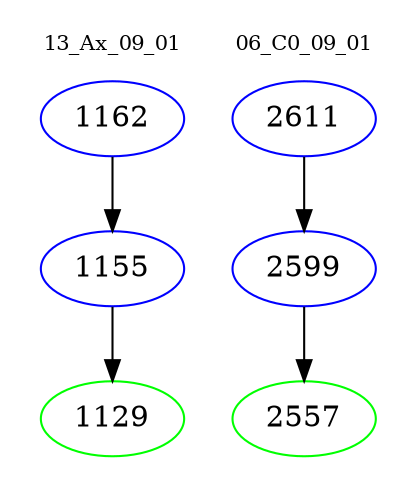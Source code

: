 digraph{
subgraph cluster_0 {
color = white
label = "13_Ax_09_01";
fontsize=10;
T0_1162 [label="1162", color="blue"]
T0_1162 -> T0_1155 [color="black"]
T0_1155 [label="1155", color="blue"]
T0_1155 -> T0_1129 [color="black"]
T0_1129 [label="1129", color="green"]
}
subgraph cluster_1 {
color = white
label = "06_C0_09_01";
fontsize=10;
T1_2611 [label="2611", color="blue"]
T1_2611 -> T1_2599 [color="black"]
T1_2599 [label="2599", color="blue"]
T1_2599 -> T1_2557 [color="black"]
T1_2557 [label="2557", color="green"]
}
}
